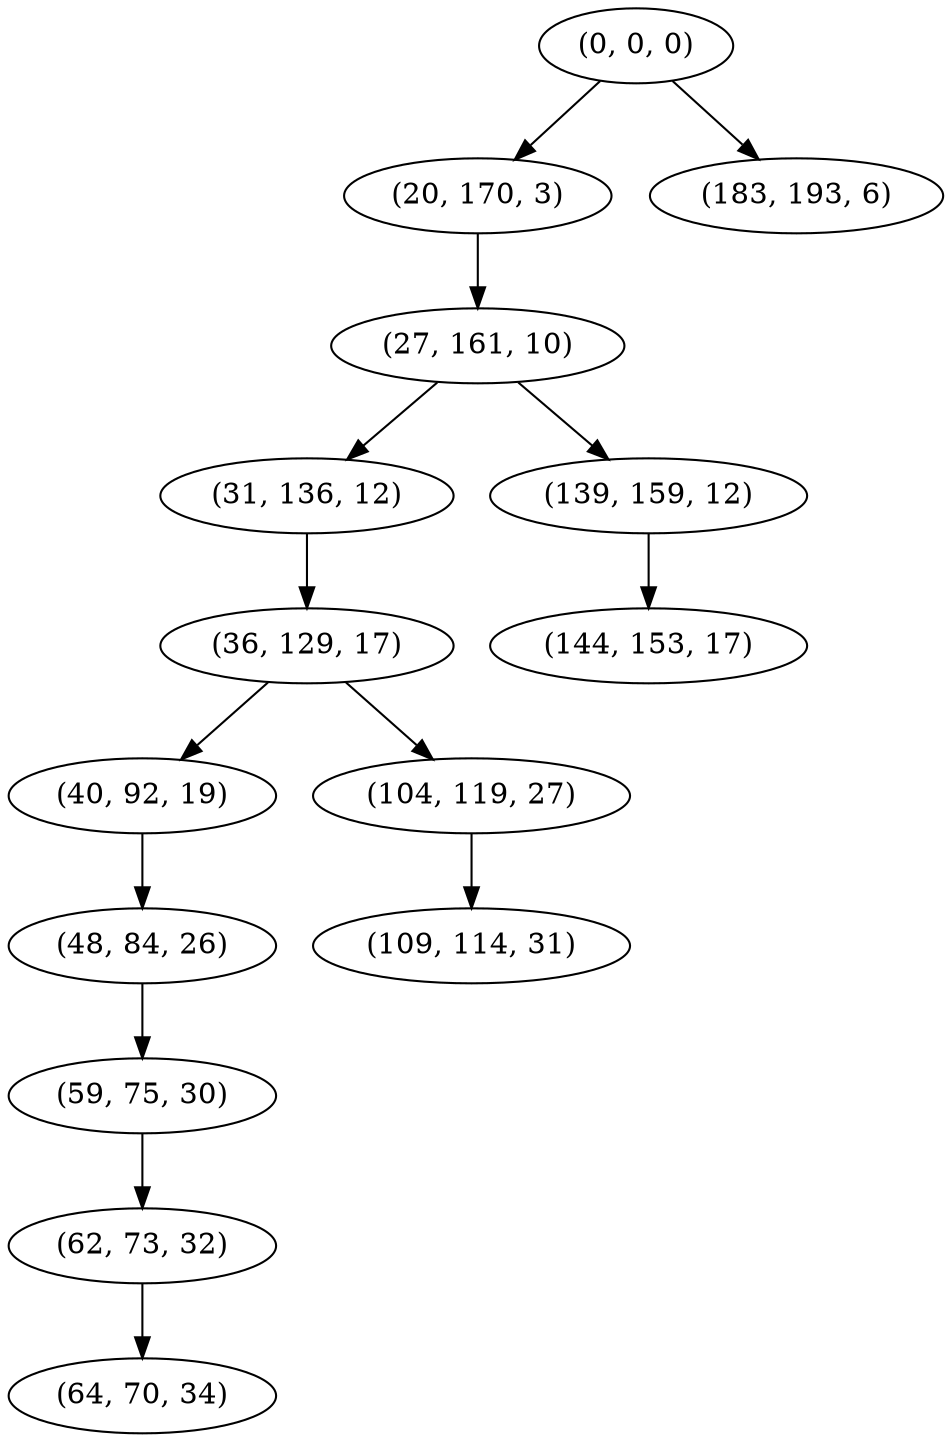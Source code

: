 digraph tree {
    "(0, 0, 0)";
    "(20, 170, 3)";
    "(27, 161, 10)";
    "(31, 136, 12)";
    "(36, 129, 17)";
    "(40, 92, 19)";
    "(48, 84, 26)";
    "(59, 75, 30)";
    "(62, 73, 32)";
    "(64, 70, 34)";
    "(104, 119, 27)";
    "(109, 114, 31)";
    "(139, 159, 12)";
    "(144, 153, 17)";
    "(183, 193, 6)";
    "(0, 0, 0)" -> "(20, 170, 3)";
    "(0, 0, 0)" -> "(183, 193, 6)";
    "(20, 170, 3)" -> "(27, 161, 10)";
    "(27, 161, 10)" -> "(31, 136, 12)";
    "(27, 161, 10)" -> "(139, 159, 12)";
    "(31, 136, 12)" -> "(36, 129, 17)";
    "(36, 129, 17)" -> "(40, 92, 19)";
    "(36, 129, 17)" -> "(104, 119, 27)";
    "(40, 92, 19)" -> "(48, 84, 26)";
    "(48, 84, 26)" -> "(59, 75, 30)";
    "(59, 75, 30)" -> "(62, 73, 32)";
    "(62, 73, 32)" -> "(64, 70, 34)";
    "(104, 119, 27)" -> "(109, 114, 31)";
    "(139, 159, 12)" -> "(144, 153, 17)";
}
